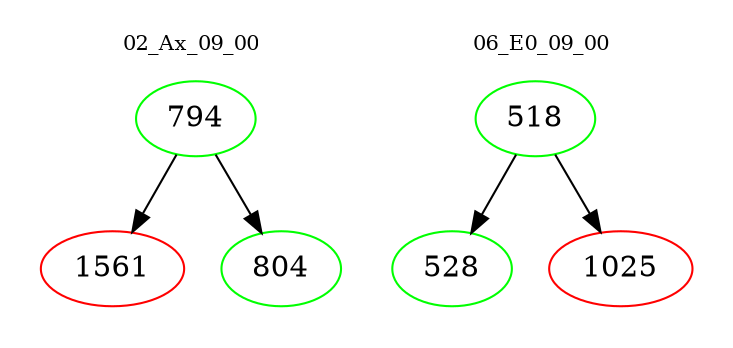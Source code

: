 digraph{
subgraph cluster_0 {
color = white
label = "02_Ax_09_00";
fontsize=10;
T0_794 [label="794", color="green"]
T0_794 -> T0_1561 [color="black"]
T0_1561 [label="1561", color="red"]
T0_794 -> T0_804 [color="black"]
T0_804 [label="804", color="green"]
}
subgraph cluster_1 {
color = white
label = "06_E0_09_00";
fontsize=10;
T1_518 [label="518", color="green"]
T1_518 -> T1_528 [color="black"]
T1_528 [label="528", color="green"]
T1_518 -> T1_1025 [color="black"]
T1_1025 [label="1025", color="red"]
}
}
